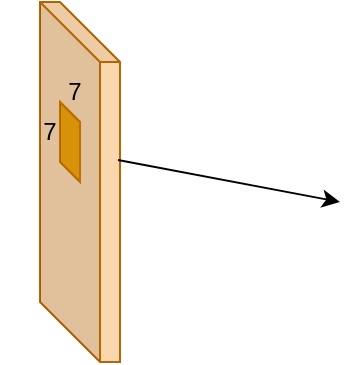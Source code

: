 <mxfile version="20.3.0" type="device"><diagram id="vunEe92EL0Laaiz3BBuU" name="Page-1"><mxGraphModel dx="1422" dy="790" grid="1" gridSize="10" guides="1" tooltips="1" connect="1" arrows="1" fold="1" page="1" pageScale="1" pageWidth="850" pageHeight="1100" math="0" shadow="0"><root><mxCell id="0"/><mxCell id="1" parent="0"/><mxCell id="lduc_PFCdt3KcakwBwP8-1" value="" style="shape=cube;whiteSpace=wrap;html=1;boundedLbl=1;backgroundOutline=1;darkOpacity=0.05;darkOpacity2=0.1;size=30;fillColor=#fad7ac;strokeColor=#b46504;" vertex="1" parent="1"><mxGeometry x="100" y="340" width="40" height="180" as="geometry"/></mxCell><mxCell id="lduc_PFCdt3KcakwBwP8-7" value="" style="shape=cube;whiteSpace=wrap;html=1;boundedLbl=1;backgroundOutline=1;darkOpacity=0.05;darkOpacity2=0.1;fillColor=#f0a30a;strokeColor=#BD7000;fontColor=#000000;" vertex="1" parent="1"><mxGeometry x="110" y="390" width="10" height="40" as="geometry"/></mxCell><mxCell id="lduc_PFCdt3KcakwBwP8-10" value="" style="endArrow=classic;html=1;rounded=0;exitX=0.975;exitY=0.439;exitDx=0;exitDy=0;exitPerimeter=0;sourcePerimeterSpacing=12;" edge="1" parent="1" source="lduc_PFCdt3KcakwBwP8-1"><mxGeometry width="50" height="50" relative="1" as="geometry"><mxPoint x="400" y="430" as="sourcePoint"/><mxPoint x="250" y="440" as="targetPoint"/></mxGeometry></mxCell><mxCell id="lduc_PFCdt3KcakwBwP8-11" value="7" style="text;html=1;strokeColor=none;fillColor=none;align=center;verticalAlign=middle;whiteSpace=wrap;rounded=0;" vertex="1" parent="1"><mxGeometry x="85" y="370" width="65" height="30" as="geometry"/></mxCell><mxCell id="lduc_PFCdt3KcakwBwP8-12" value="7" style="text;html=1;strokeColor=none;fillColor=none;align=center;verticalAlign=middle;whiteSpace=wrap;rounded=0;" vertex="1" parent="1"><mxGeometry x="80" y="390" width="50" height="30" as="geometry"/></mxCell></root></mxGraphModel></diagram></mxfile>
